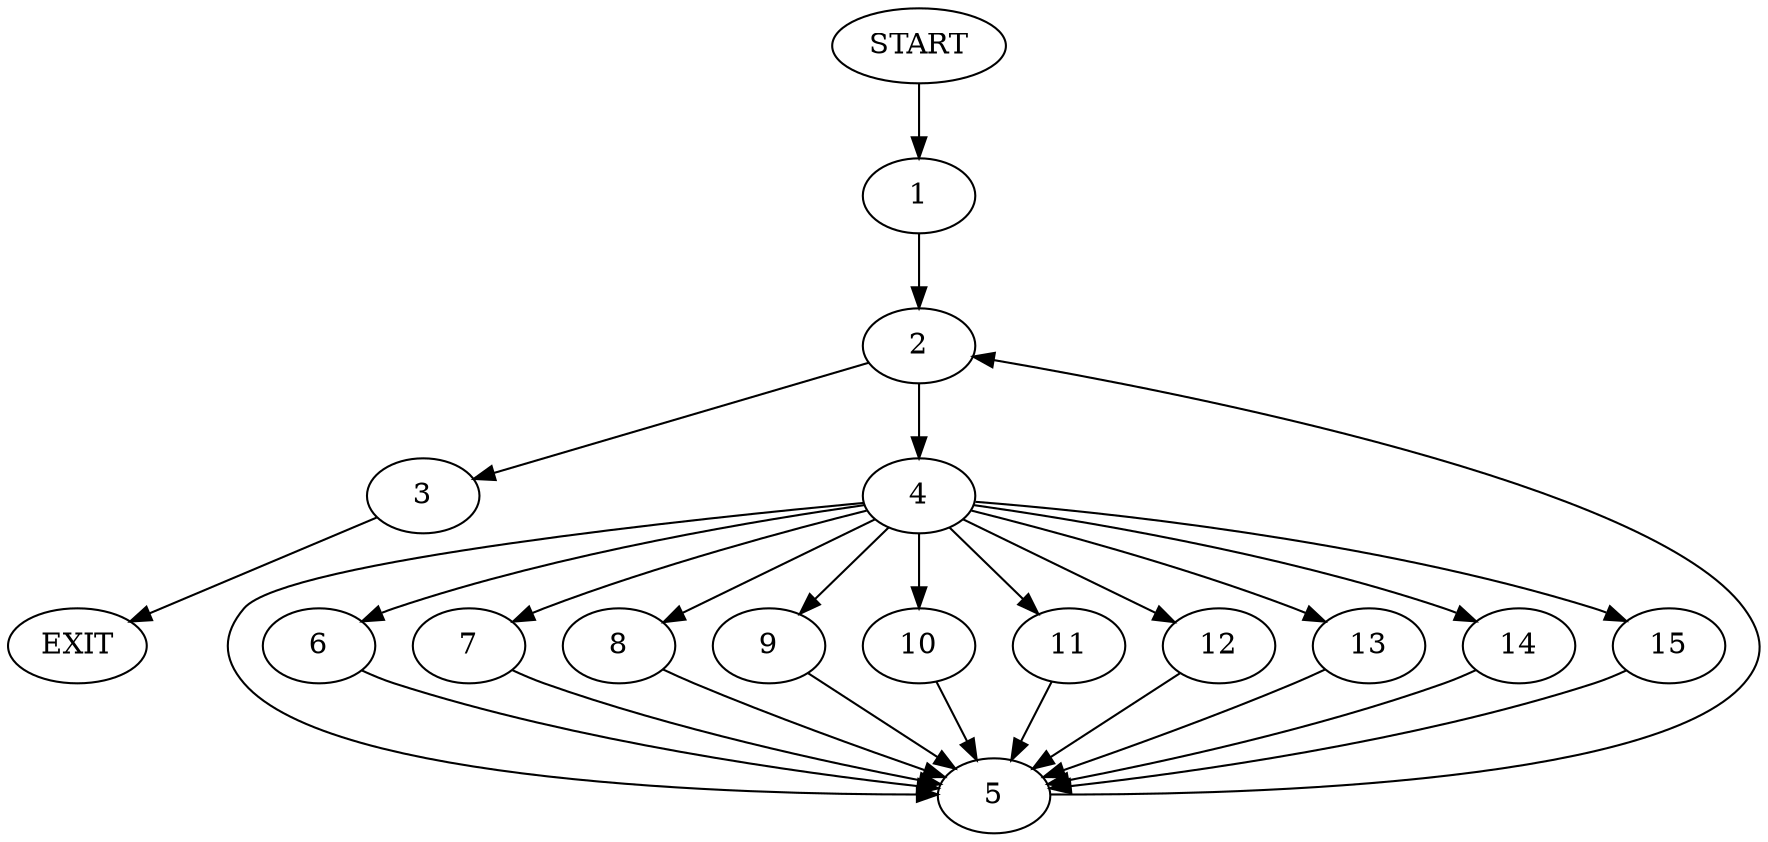 digraph {
0 [label="START"]
16 [label="EXIT"]
0 -> 1
1 -> 2
2 -> 3
2 -> 4
4 -> 5
4 -> 6
4 -> 7
4 -> 8
4 -> 9
4 -> 10
4 -> 11
4 -> 12
4 -> 13
4 -> 14
4 -> 15
3 -> 16
13 -> 5
10 -> 5
14 -> 5
5 -> 2
7 -> 5
15 -> 5
9 -> 5
6 -> 5
11 -> 5
8 -> 5
12 -> 5
}
